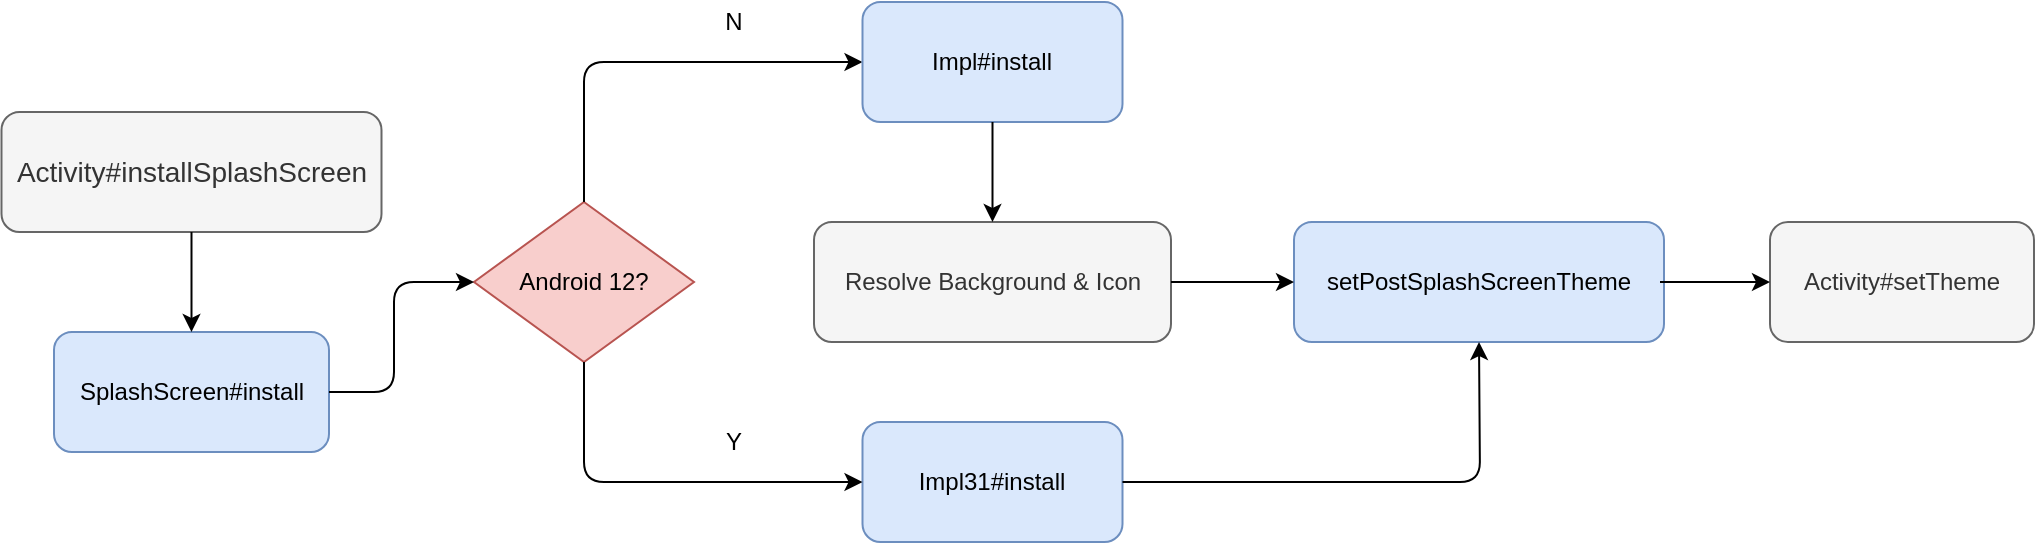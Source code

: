 <mxfile version="15.1.4" type="github">
  <diagram id="51wJWrBeTxjH-G1PAdbu" name="Page-1">
    <mxGraphModel dx="1328" dy="746" grid="1" gridSize="10" guides="1" tooltips="1" connect="1" arrows="1" fold="1" page="1" pageScale="1" pageWidth="827" pageHeight="1169" math="0" shadow="0">
      <root>
        <mxCell id="0" />
        <mxCell id="1" parent="0" />
        <mxCell id="5T_nr094OwoaVHjd0FKp-1" value="&lt;font style=&quot;font-size: 14px&quot;&gt;Activity#&lt;span style=&quot;text-align: justify&quot;&gt;installSplashScreen&lt;/span&gt;&lt;/font&gt;" style="rounded=1;whiteSpace=wrap;html=1;fillColor=#f5f5f5;strokeColor=#666666;fontColor=#333333;" vertex="1" parent="1">
          <mxGeometry x="373.75" y="145" width="190" height="60" as="geometry" />
        </mxCell>
        <mxCell id="5T_nr094OwoaVHjd0FKp-2" value="SplashScreen#install" style="rounded=1;whiteSpace=wrap;html=1;fillColor=#dae8fc;strokeColor=#6c8ebf;" vertex="1" parent="1">
          <mxGeometry x="400" y="255" width="137.5" height="60" as="geometry" />
        </mxCell>
        <mxCell id="5T_nr094OwoaVHjd0FKp-3" value="Impl31#install" style="rounded=1;whiteSpace=wrap;html=1;fillColor=#dae8fc;strokeColor=#6c8ebf;" vertex="1" parent="1">
          <mxGeometry x="804.25" y="300" width="130" height="60" as="geometry" />
        </mxCell>
        <mxCell id="5T_nr094OwoaVHjd0FKp-4" value="Android 12?" style="rhombus;whiteSpace=wrap;html=1;fillColor=#f8cecc;strokeColor=#b85450;" vertex="1" parent="1">
          <mxGeometry x="610" y="190" width="110" height="80" as="geometry" />
        </mxCell>
        <mxCell id="5T_nr094OwoaVHjd0FKp-5" value="" style="endArrow=classic;html=1;exitX=0.5;exitY=1;exitDx=0;exitDy=0;" edge="1" parent="1" source="5T_nr094OwoaVHjd0FKp-1" target="5T_nr094OwoaVHjd0FKp-2">
          <mxGeometry width="50" height="50" relative="1" as="geometry">
            <mxPoint x="705" y="375" as="sourcePoint" />
            <mxPoint x="755" y="325" as="targetPoint" />
          </mxGeometry>
        </mxCell>
        <mxCell id="5T_nr094OwoaVHjd0FKp-7" value="Y" style="text;html=1;strokeColor=none;fillColor=none;align=center;verticalAlign=middle;whiteSpace=wrap;rounded=0;" vertex="1" parent="1">
          <mxGeometry x="720" y="300" width="40" height="20" as="geometry" />
        </mxCell>
        <mxCell id="5T_nr094OwoaVHjd0FKp-8" value="" style="endArrow=classic;html=1;entryX=0;entryY=0.5;entryDx=0;entryDy=0;exitX=0.5;exitY=0;exitDx=0;exitDy=0;" edge="1" parent="1" target="5T_nr094OwoaVHjd0FKp-10" source="5T_nr094OwoaVHjd0FKp-4">
          <mxGeometry width="50" height="50" relative="1" as="geometry">
            <mxPoint x="1067.5" y="180" as="sourcePoint" />
            <mxPoint x="1097.5" y="179.94" as="targetPoint" />
            <Array as="points">
              <mxPoint x="665" y="120" />
            </Array>
          </mxGeometry>
        </mxCell>
        <mxCell id="5T_nr094OwoaVHjd0FKp-9" value="N" style="text;html=1;strokeColor=none;fillColor=none;align=center;verticalAlign=middle;whiteSpace=wrap;rounded=0;" vertex="1" parent="1">
          <mxGeometry x="720" y="90" width="40" height="20" as="geometry" />
        </mxCell>
        <mxCell id="5T_nr094OwoaVHjd0FKp-10" value="Impl#install" style="rounded=1;whiteSpace=wrap;html=1;fillColor=#dae8fc;strokeColor=#6c8ebf;" vertex="1" parent="1">
          <mxGeometry x="804.25" y="90" width="130" height="60" as="geometry" />
        </mxCell>
        <mxCell id="5T_nr094OwoaVHjd0FKp-11" value="setPostSplashScreenTheme" style="rounded=1;whiteSpace=wrap;html=1;fillColor=#dae8fc;strokeColor=#6c8ebf;" vertex="1" parent="1">
          <mxGeometry x="1020" y="200" width="185" height="60" as="geometry" />
        </mxCell>
        <mxCell id="5T_nr094OwoaVHjd0FKp-12" value="Activity#setTheme" style="rounded=1;whiteSpace=wrap;html=1;fillColor=#f5f5f5;strokeColor=#666666;fontColor=#333333;" vertex="1" parent="1">
          <mxGeometry x="1258" y="200" width="132" height="60" as="geometry" />
        </mxCell>
        <mxCell id="5T_nr094OwoaVHjd0FKp-13" value="Resolve Background &amp;amp; Icon" style="rounded=1;whiteSpace=wrap;html=1;fillColor=#f5f5f5;strokeColor=#666666;fontColor=#333333;" vertex="1" parent="1">
          <mxGeometry x="780" y="200" width="178.5" height="60" as="geometry" />
        </mxCell>
        <mxCell id="5T_nr094OwoaVHjd0FKp-14" value="" style="endArrow=classic;html=1;exitX=0.5;exitY=1;exitDx=0;exitDy=0;entryX=0;entryY=0.5;entryDx=0;entryDy=0;" edge="1" parent="1" source="5T_nr094OwoaVHjd0FKp-4" target="5T_nr094OwoaVHjd0FKp-3">
          <mxGeometry width="50" height="50" relative="1" as="geometry">
            <mxPoint x="1267.5" y="155" as="sourcePoint" />
            <mxPoint x="844.5" y="228" as="targetPoint" />
            <Array as="points">
              <mxPoint x="665" y="330" />
            </Array>
          </mxGeometry>
        </mxCell>
        <mxCell id="5T_nr094OwoaVHjd0FKp-15" value="" style="endArrow=classic;html=1;exitX=0.5;exitY=1;exitDx=0;exitDy=0;entryX=0.5;entryY=0;entryDx=0;entryDy=0;" edge="1" parent="1" source="5T_nr094OwoaVHjd0FKp-10" target="5T_nr094OwoaVHjd0FKp-13">
          <mxGeometry width="50" height="50" relative="1" as="geometry">
            <mxPoint x="958.5" y="119.5" as="sourcePoint" />
            <mxPoint x="1008" y="119.5" as="targetPoint" />
          </mxGeometry>
        </mxCell>
        <mxCell id="5T_nr094OwoaVHjd0FKp-18" value="" style="endArrow=classic;html=1;exitX=1;exitY=0.5;exitDx=0;exitDy=0;" edge="1" parent="1" source="5T_nr094OwoaVHjd0FKp-13" target="5T_nr094OwoaVHjd0FKp-11">
          <mxGeometry width="50" height="50" relative="1" as="geometry">
            <mxPoint x="1342.08" y="250" as="sourcePoint" />
            <mxPoint x="1342.08" y="300" as="targetPoint" />
          </mxGeometry>
        </mxCell>
        <mxCell id="5T_nr094OwoaVHjd0FKp-20" value="" style="endArrow=classic;html=1;exitX=1;exitY=0.5;exitDx=0;exitDy=0;entryX=0;entryY=0.5;entryDx=0;entryDy=0;" edge="1" parent="1" source="5T_nr094OwoaVHjd0FKp-2" target="5T_nr094OwoaVHjd0FKp-4">
          <mxGeometry width="50" height="50" relative="1" as="geometry">
            <mxPoint x="570" y="300" as="sourcePoint" />
            <mxPoint x="570" y="350" as="targetPoint" />
            <Array as="points">
              <mxPoint x="570" y="285" />
              <mxPoint x="570" y="230" />
            </Array>
          </mxGeometry>
        </mxCell>
        <mxCell id="5T_nr094OwoaVHjd0FKp-21" value="" style="endArrow=classic;html=1;" edge="1" parent="1" target="5T_nr094OwoaVHjd0FKp-12">
          <mxGeometry width="50" height="50" relative="1" as="geometry">
            <mxPoint x="1203" y="230" as="sourcePoint" />
            <mxPoint x="1274.5" y="229.5" as="targetPoint" />
          </mxGeometry>
        </mxCell>
        <mxCell id="5T_nr094OwoaVHjd0FKp-22" value="" style="endArrow=classic;html=1;exitX=1;exitY=0.5;exitDx=0;exitDy=0;entryX=0.5;entryY=1;entryDx=0;entryDy=0;" edge="1" parent="1" source="5T_nr094OwoaVHjd0FKp-3" target="5T_nr094OwoaVHjd0FKp-11">
          <mxGeometry width="50" height="50" relative="1" as="geometry">
            <mxPoint x="1030" y="300" as="sourcePoint" />
            <mxPoint x="1193.5" y="360" as="targetPoint" />
            <Array as="points">
              <mxPoint x="1113" y="330" />
            </Array>
          </mxGeometry>
        </mxCell>
      </root>
    </mxGraphModel>
  </diagram>
</mxfile>
